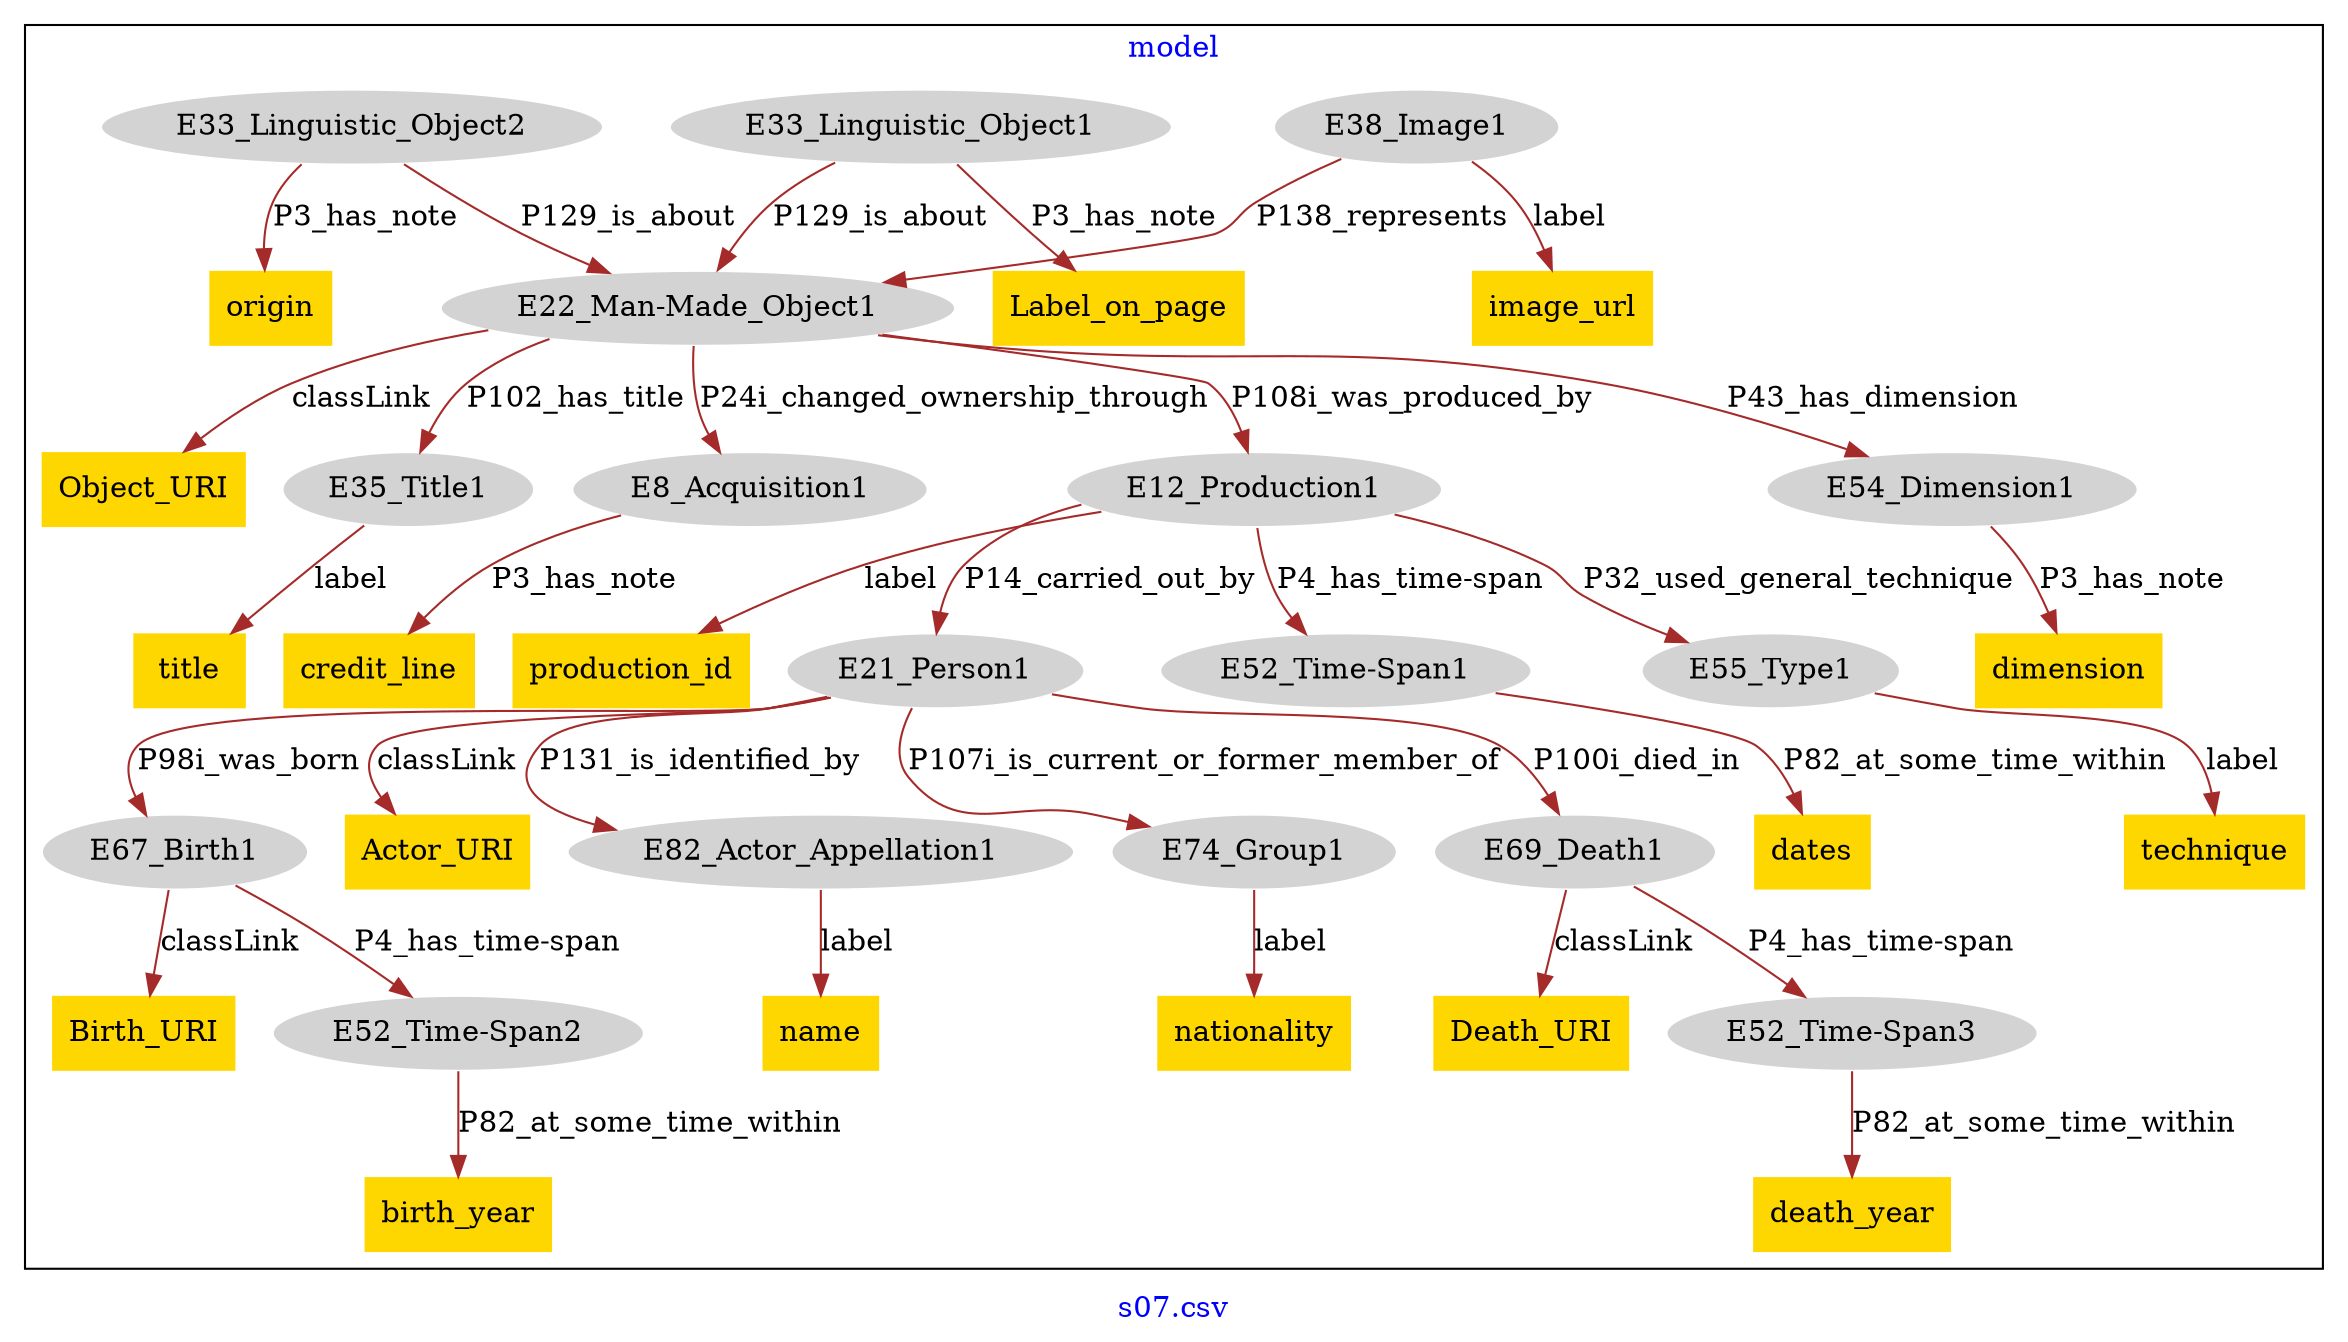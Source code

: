 digraph n0 {
fontcolor="blue"
remincross="true"
label="s07.csv"
subgraph cluster {
label="model"
n2[style="filled",color="white",fillcolor="lightgray",label="E21_Person1"];
n3[style="filled",color="white",fillcolor="lightgray",label="E82_Actor_Appellation1"];
n4[style="filled",color="white",fillcolor="lightgray",label="E22_Man-Made_Object1"];
n5[shape="plaintext",style="filled",fillcolor="gold",label="Object_URI"];
n6[style="filled",color="white",fillcolor="lightgray",label="E74_Group1"];
n7[style="filled",color="white",fillcolor="lightgray",label="E69_Death1"];
n8[style="filled",color="white",fillcolor="lightgray",label="E52_Time-Span3"];
n9[style="filled",color="white",fillcolor="lightgray",label="E38_Image1"];
n10[shape="plaintext",style="filled",fillcolor="gold",label="image_url"];
n11[style="filled",color="white",fillcolor="lightgray",label="E33_Linguistic_Object1"];
n12[style="filled",color="white",fillcolor="lightgray",label="E52_Time-Span1"];
n13[shape="plaintext",style="filled",fillcolor="gold",label="dates"];
n14[style="filled",color="white",fillcolor="lightgray",label="E35_Title1"];
n15[shape="plaintext",style="filled",fillcolor="gold",label="death_year"];
n16[style="filled",color="white",fillcolor="lightgray",label="E8_Acquisition1"];
n17[style="filled",color="white",fillcolor="lightgray",label="E12_Production1"];
n18[style="filled",color="white",fillcolor="lightgray",label="E55_Type1"];
n19[shape="plaintext",style="filled",fillcolor="gold",label="credit_line"];
n20[shape="plaintext",style="filled",fillcolor="gold",label="Death_URI"];
n21[style="filled",color="white",fillcolor="lightgray",label="E67_Birth1"];
n22[shape="plaintext",style="filled",fillcolor="gold",label="Birth_URI"];
n23[style="filled",color="white",fillcolor="lightgray",label="E52_Time-Span2"];
n24[shape="plaintext",style="filled",fillcolor="gold",label="birth_year"];
n25[shape="plaintext",style="filled",fillcolor="gold",label="title"];
n26[shape="plaintext",style="filled",fillcolor="gold",label="technique"];
n27[shape="plaintext",style="filled",fillcolor="gold",label="Actor_URI"];
n28[shape="plaintext",style="filled",fillcolor="gold",label="nationality"];
n29[shape="plaintext",style="filled",fillcolor="gold",label="production_id"];
n30[style="filled",color="white",fillcolor="lightgray",label="E33_Linguistic_Object2"];
n31[shape="plaintext",style="filled",fillcolor="gold",label="Label_on_page"];
n32[style="filled",color="white",fillcolor="lightgray",label="E54_Dimension1"];
n33[shape="plaintext",style="filled",fillcolor="gold",label="dimension"];
n34[shape="plaintext",style="filled",fillcolor="gold",label="name"];
n35[shape="plaintext",style="filled",fillcolor="gold",label="origin"];
}
n2 -> n3[color="brown",fontcolor="black",label="P131_is_identified_by"]
n4 -> n5[color="brown",fontcolor="black",label="classLink"]
n2 -> n6[color="brown",fontcolor="black",label="P107i_is_current_or_former_member_of"]
n7 -> n8[color="brown",fontcolor="black",label="P4_has_time-span"]
n9 -> n10[color="brown",fontcolor="black",label="label"]
n11 -> n4[color="brown",fontcolor="black",label="P129_is_about"]
n12 -> n13[color="brown",fontcolor="black",label="P82_at_some_time_within"]
n4 -> n14[color="brown",fontcolor="black",label="P102_has_title"]
n8 -> n15[color="brown",fontcolor="black",label="P82_at_some_time_within"]
n4 -> n16[color="brown",fontcolor="black",label="P24i_changed_ownership_through"]
n17 -> n18[color="brown",fontcolor="black",label="P32_used_general_technique"]
n4 -> n17[color="brown",fontcolor="black",label="P108i_was_produced_by"]
n16 -> n19[color="brown",fontcolor="black",label="P3_has_note"]
n7 -> n20[color="brown",fontcolor="black",label="classLink"]
n17 -> n12[color="brown",fontcolor="black",label="P4_has_time-span"]
n21 -> n22[color="brown",fontcolor="black",label="classLink"]
n23 -> n24[color="brown",fontcolor="black",label="P82_at_some_time_within"]
n14 -> n25[color="brown",fontcolor="black",label="label"]
n2 -> n21[color="brown",fontcolor="black",label="P98i_was_born"]
n18 -> n26[color="brown",fontcolor="black",label="label"]
n2 -> n27[color="brown",fontcolor="black",label="classLink"]
n17 -> n2[color="brown",fontcolor="black",label="P14_carried_out_by"]
n6 -> n28[color="brown",fontcolor="black",label="label"]
n17 -> n29[color="brown",fontcolor="black",label="label"]
n2 -> n7[color="brown",fontcolor="black",label="P100i_died_in"]
n21 -> n23[color="brown",fontcolor="black",label="P4_has_time-span"]
n30 -> n4[color="brown",fontcolor="black",label="P129_is_about"]
n11 -> n31[color="brown",fontcolor="black",label="P3_has_note"]
n32 -> n33[color="brown",fontcolor="black",label="P3_has_note"]
n3 -> n34[color="brown",fontcolor="black",label="label"]
n4 -> n32[color="brown",fontcolor="black",label="P43_has_dimension"]
n9 -> n4[color="brown",fontcolor="black",label="P138_represents"]
n30 -> n35[color="brown",fontcolor="black",label="P3_has_note"]
}
